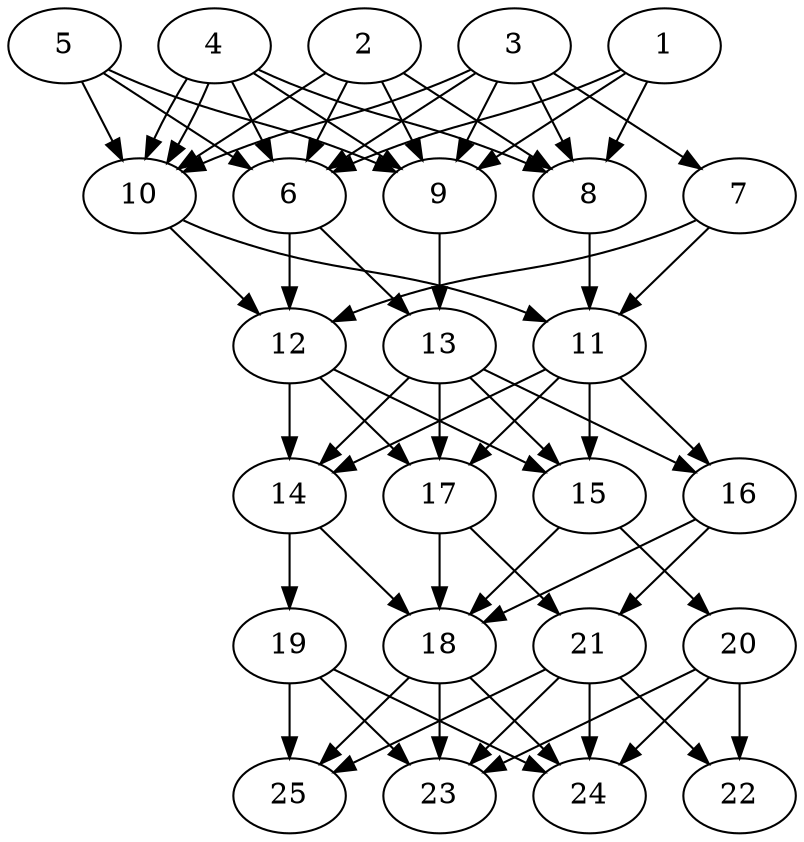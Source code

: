// DAG automatically generated by daggen at Thu Oct  3 14:00:40 2019
// ./daggen --dot -n 25 --ccr 0.3 --fat 0.5 --regular 0.5 --density 0.9 --mindata 5242880 --maxdata 52428800 
digraph G {
  1 [size="26221227", alpha="0.12", expect_size="7866368"] 
  1 -> 6 [size ="7866368"]
  1 -> 8 [size ="7866368"]
  1 -> 9 [size ="7866368"]
  2 [size="101150720", alpha="0.03", expect_size="30345216"] 
  2 -> 6 [size ="30345216"]
  2 -> 8 [size ="30345216"]
  2 -> 9 [size ="30345216"]
  2 -> 10 [size ="30345216"]
  3 [size="56149333", alpha="0.10", expect_size="16844800"] 
  3 -> 6 [size ="16844800"]
  3 -> 7 [size ="16844800"]
  3 -> 8 [size ="16844800"]
  3 -> 9 [size ="16844800"]
  3 -> 10 [size ="16844800"]
  4 [size="30173867", alpha="0.05", expect_size="9052160"] 
  4 -> 6 [size ="9052160"]
  4 -> 8 [size ="9052160"]
  4 -> 9 [size ="9052160"]
  4 -> 10 [size ="9052160"]
  4 -> 10 [size ="9052160"]
  5 [size="36341760", alpha="0.06", expect_size="10902528"] 
  5 -> 6 [size ="10902528"]
  5 -> 9 [size ="10902528"]
  5 -> 10 [size ="10902528"]
  6 [size="162355200", alpha="0.06", expect_size="48706560"] 
  6 -> 12 [size ="48706560"]
  6 -> 13 [size ="48706560"]
  7 [size="170820267", alpha="0.13", expect_size="51246080"] 
  7 -> 11 [size ="51246080"]
  7 -> 12 [size ="51246080"]
  8 [size="27101867", alpha="0.10", expect_size="8130560"] 
  8 -> 11 [size ="8130560"]
  9 [size="61798400", alpha="0.06", expect_size="18539520"] 
  9 -> 13 [size ="18539520"]
  10 [size="103123627", alpha="0.17", expect_size="30937088"] 
  10 -> 11 [size ="30937088"]
  10 -> 12 [size ="30937088"]
  11 [size="42485760", alpha="0.03", expect_size="12745728"] 
  11 -> 14 [size ="12745728"]
  11 -> 15 [size ="12745728"]
  11 -> 16 [size ="12745728"]
  11 -> 17 [size ="12745728"]
  12 [size="140154880", alpha="0.09", expect_size="42046464"] 
  12 -> 14 [size ="42046464"]
  12 -> 15 [size ="42046464"]
  12 -> 17 [size ="42046464"]
  13 [size="162095787", alpha="0.19", expect_size="48628736"] 
  13 -> 14 [size ="48628736"]
  13 -> 15 [size ="48628736"]
  13 -> 16 [size ="48628736"]
  13 -> 17 [size ="48628736"]
  14 [size="84954453", alpha="0.04", expect_size="25486336"] 
  14 -> 18 [size ="25486336"]
  14 -> 19 [size ="25486336"]
  15 [size="121617067", alpha="0.12", expect_size="36485120"] 
  15 -> 18 [size ="36485120"]
  15 -> 20 [size ="36485120"]
  16 [size="170284373", alpha="0.01", expect_size="51085312"] 
  16 -> 18 [size ="51085312"]
  16 -> 21 [size ="51085312"]
  17 [size="57910613", alpha="0.02", expect_size="17373184"] 
  17 -> 18 [size ="17373184"]
  17 -> 21 [size ="17373184"]
  18 [size="162775040", alpha="0.16", expect_size="48832512"] 
  18 -> 23 [size ="48832512"]
  18 -> 24 [size ="48832512"]
  18 -> 25 [size ="48832512"]
  19 [size="85459627", alpha="0.05", expect_size="25637888"] 
  19 -> 23 [size ="25637888"]
  19 -> 24 [size ="25637888"]
  19 -> 25 [size ="25637888"]
  20 [size="132512427", alpha="0.09", expect_size="39753728"] 
  20 -> 22 [size ="39753728"]
  20 -> 23 [size ="39753728"]
  20 -> 24 [size ="39753728"]
  21 [size="109445120", alpha="0.13", expect_size="32833536"] 
  21 -> 22 [size ="32833536"]
  21 -> 23 [size ="32833536"]
  21 -> 24 [size ="32833536"]
  21 -> 25 [size ="32833536"]
  22 [size="134935893", alpha="0.08", expect_size="40480768"] 
  23 [size="46991360", alpha="0.08", expect_size="14097408"] 
  24 [size="39014400", alpha="0.10", expect_size="11704320"] 
  25 [size="73669973", alpha="0.14", expect_size="22100992"] 
}
